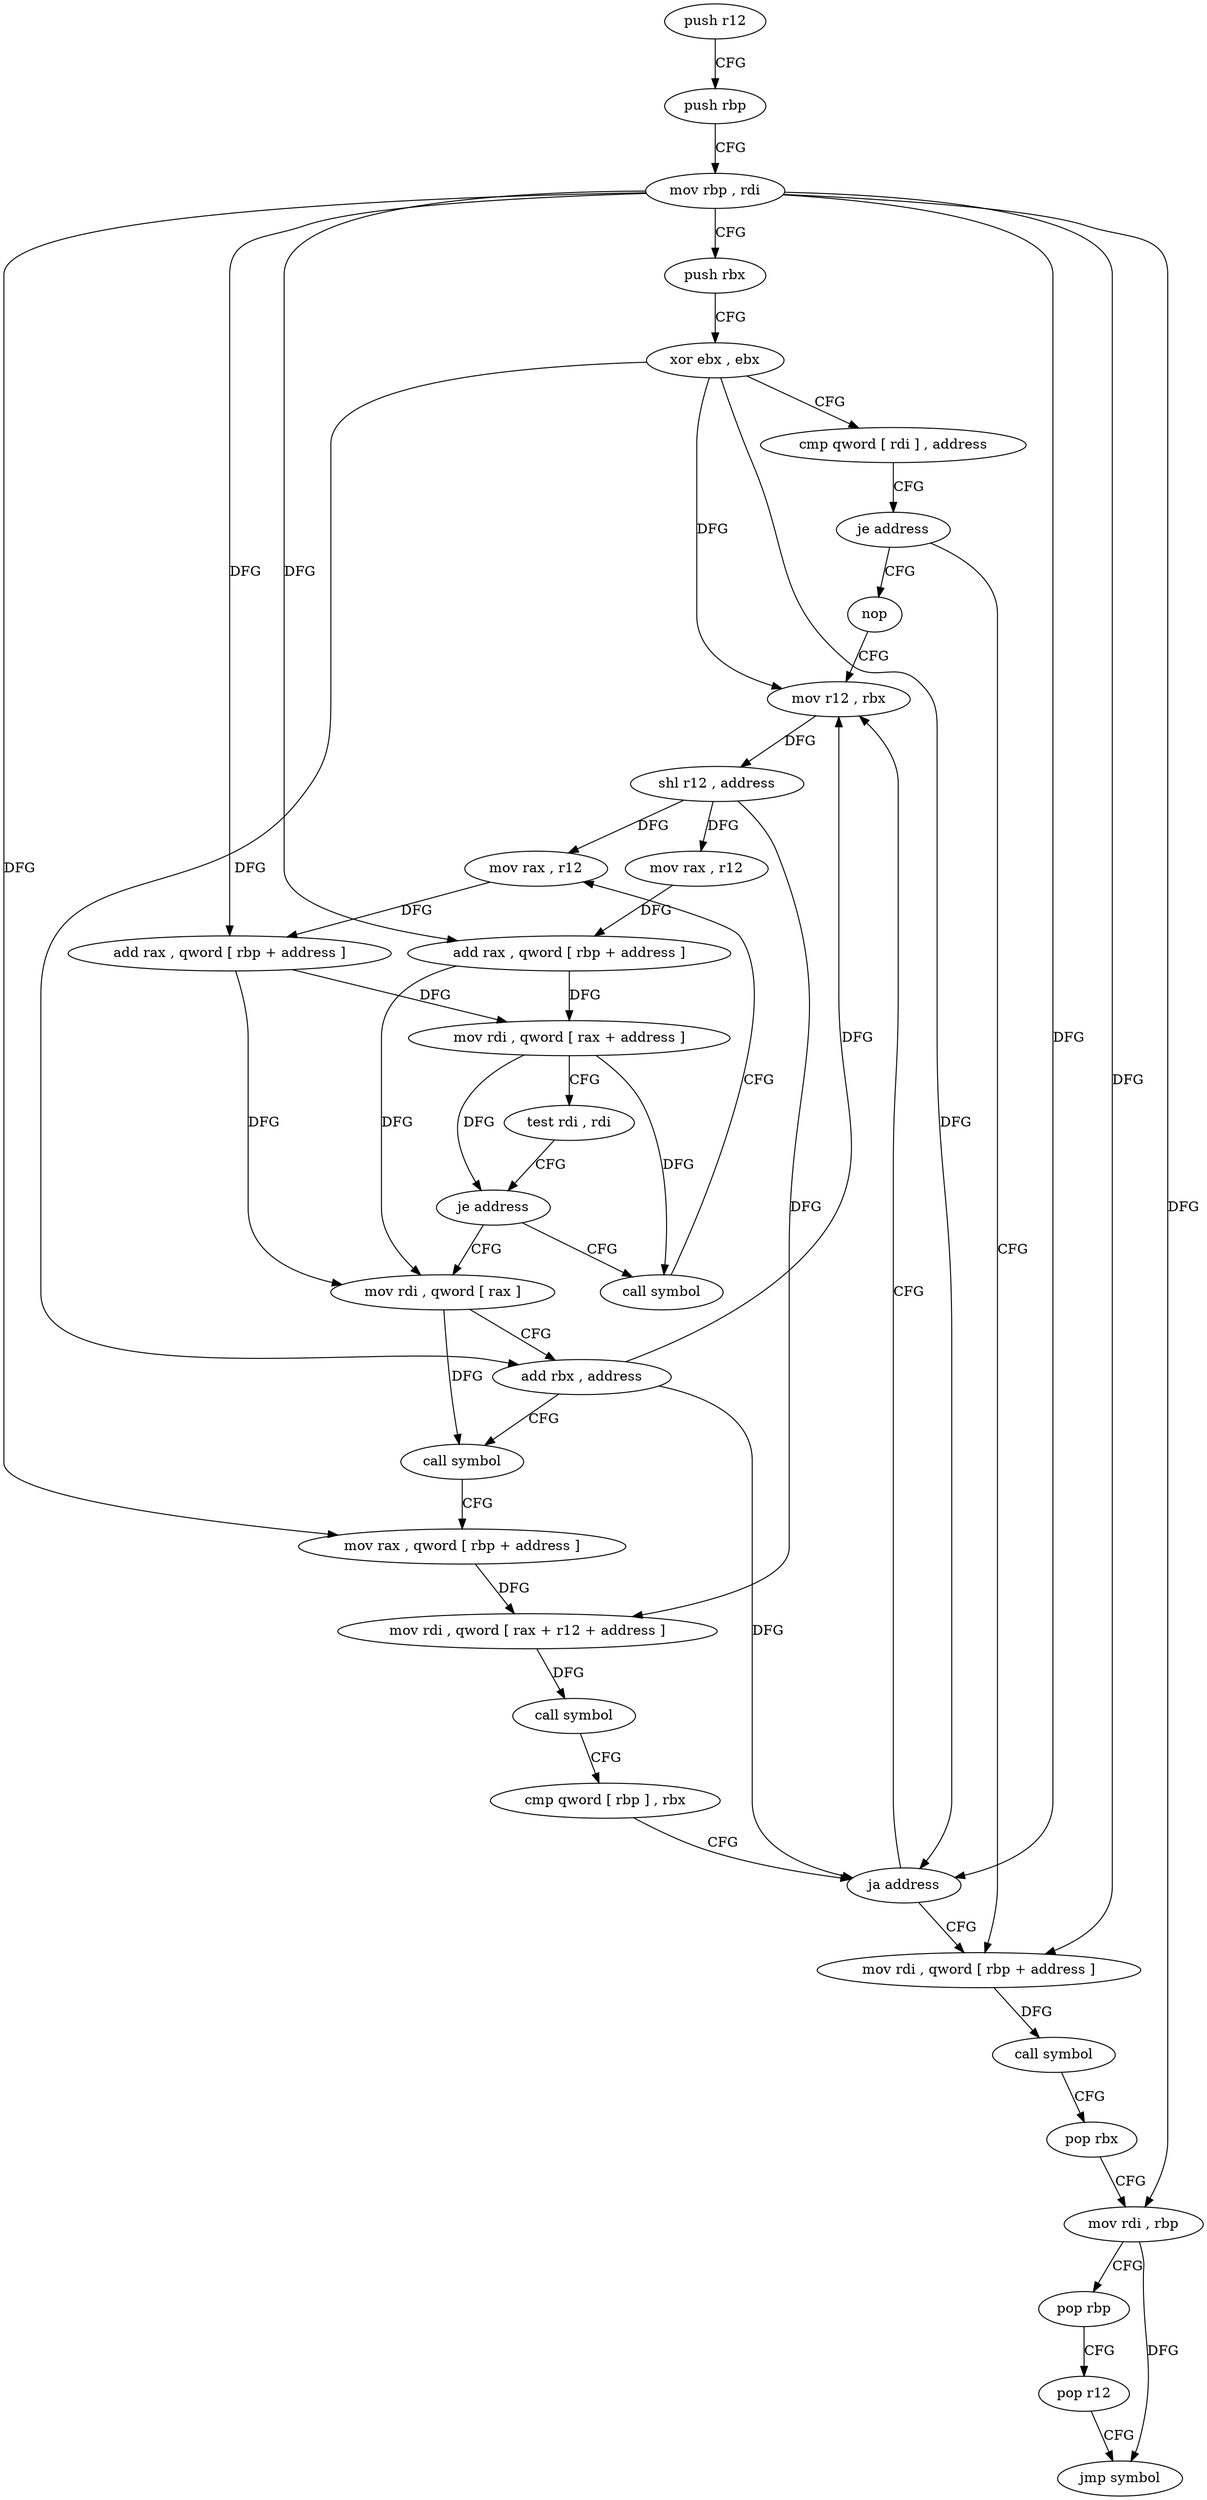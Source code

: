 digraph "func" {
"150544" [label = "push r12" ]
"150546" [label = "push rbp" ]
"150547" [label = "mov rbp , rdi" ]
"150550" [label = "push rbx" ]
"150551" [label = "xor ebx , ebx" ]
"150553" [label = "cmp qword [ rdi ] , address" ]
"150557" [label = "je address" ]
"150627" [label = "mov rdi , qword [ rbp + address ]" ]
"150559" [label = "nop" ]
"150631" [label = "call symbol" ]
"150636" [label = "pop rbx" ]
"150637" [label = "mov rdi , rbp" ]
"150640" [label = "pop rbp" ]
"150641" [label = "pop r12" ]
"150643" [label = "jmp symbol" ]
"150560" [label = "mov r12 , rbx" ]
"150595" [label = "mov rdi , qword [ rax ]" ]
"150598" [label = "add rbx , address" ]
"150602" [label = "call symbol" ]
"150607" [label = "mov rax , qword [ rbp + address ]" ]
"150611" [label = "mov rdi , qword [ rax + r12 + address ]" ]
"150616" [label = "call symbol" ]
"150621" [label = "cmp qword [ rbp ] , rbx" ]
"150625" [label = "ja address" ]
"150583" [label = "call symbol" ]
"150588" [label = "mov rax , r12" ]
"150591" [label = "add rax , qword [ rbp + address ]" ]
"150563" [label = "shl r12 , address" ]
"150567" [label = "mov rax , r12" ]
"150570" [label = "add rax , qword [ rbp + address ]" ]
"150574" [label = "mov rdi , qword [ rax + address ]" ]
"150578" [label = "test rdi , rdi" ]
"150581" [label = "je address" ]
"150544" -> "150546" [ label = "CFG" ]
"150546" -> "150547" [ label = "CFG" ]
"150547" -> "150550" [ label = "CFG" ]
"150547" -> "150627" [ label = "DFG" ]
"150547" -> "150637" [ label = "DFG" ]
"150547" -> "150570" [ label = "DFG" ]
"150547" -> "150607" [ label = "DFG" ]
"150547" -> "150625" [ label = "DFG" ]
"150547" -> "150591" [ label = "DFG" ]
"150550" -> "150551" [ label = "CFG" ]
"150551" -> "150553" [ label = "CFG" ]
"150551" -> "150560" [ label = "DFG" ]
"150551" -> "150598" [ label = "DFG" ]
"150551" -> "150625" [ label = "DFG" ]
"150553" -> "150557" [ label = "CFG" ]
"150557" -> "150627" [ label = "CFG" ]
"150557" -> "150559" [ label = "CFG" ]
"150627" -> "150631" [ label = "DFG" ]
"150559" -> "150560" [ label = "CFG" ]
"150631" -> "150636" [ label = "CFG" ]
"150636" -> "150637" [ label = "CFG" ]
"150637" -> "150640" [ label = "CFG" ]
"150637" -> "150643" [ label = "DFG" ]
"150640" -> "150641" [ label = "CFG" ]
"150641" -> "150643" [ label = "CFG" ]
"150560" -> "150563" [ label = "DFG" ]
"150595" -> "150598" [ label = "CFG" ]
"150595" -> "150602" [ label = "DFG" ]
"150598" -> "150602" [ label = "CFG" ]
"150598" -> "150560" [ label = "DFG" ]
"150598" -> "150625" [ label = "DFG" ]
"150602" -> "150607" [ label = "CFG" ]
"150607" -> "150611" [ label = "DFG" ]
"150611" -> "150616" [ label = "DFG" ]
"150616" -> "150621" [ label = "CFG" ]
"150621" -> "150625" [ label = "CFG" ]
"150625" -> "150560" [ label = "CFG" ]
"150625" -> "150627" [ label = "CFG" ]
"150583" -> "150588" [ label = "CFG" ]
"150588" -> "150591" [ label = "DFG" ]
"150591" -> "150595" [ label = "DFG" ]
"150591" -> "150574" [ label = "DFG" ]
"150563" -> "150567" [ label = "DFG" ]
"150563" -> "150611" [ label = "DFG" ]
"150563" -> "150588" [ label = "DFG" ]
"150567" -> "150570" [ label = "DFG" ]
"150570" -> "150574" [ label = "DFG" ]
"150570" -> "150595" [ label = "DFG" ]
"150574" -> "150578" [ label = "CFG" ]
"150574" -> "150581" [ label = "DFG" ]
"150574" -> "150583" [ label = "DFG" ]
"150578" -> "150581" [ label = "CFG" ]
"150581" -> "150595" [ label = "CFG" ]
"150581" -> "150583" [ label = "CFG" ]
}
